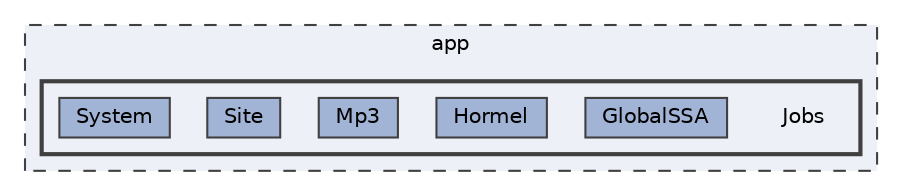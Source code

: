 digraph "app/Jobs"
{
 // LATEX_PDF_SIZE
  bgcolor="transparent";
  edge [fontname=Helvetica,fontsize=10,labelfontname=Helvetica,labelfontsize=10];
  node [fontname=Helvetica,fontsize=10,shape=box,height=0.2,width=0.4];
  compound=true
  subgraph clusterdir_d422163b96683743ed3963d4aac17747 {
    graph [ bgcolor="#edf0f7", pencolor="grey25", label="app", fontname=Helvetica,fontsize=10 style="filled,dashed", URL="dir_d422163b96683743ed3963d4aac17747.html",tooltip=""]
  subgraph clusterdir_d516c96f5fe0013fc0afdef8d199e3e1 {
    graph [ bgcolor="#edf0f7", pencolor="grey25", label="", fontname=Helvetica,fontsize=10 style="filled,bold", URL="dir_d516c96f5fe0013fc0afdef8d199e3e1.html",tooltip=""]
    dir_d516c96f5fe0013fc0afdef8d199e3e1 [shape=plaintext, label="Jobs"];
  dir_ebfba091c7db2b2bc99daa0484b70cf7 [label="GlobalSSA", fillcolor="#a2b4d6", color="grey25", style="filled", URL="dir_ebfba091c7db2b2bc99daa0484b70cf7.html",tooltip=""];
  dir_0990f87903ca6eda07458aa7d189546b [label="Hormel", fillcolor="#a2b4d6", color="grey25", style="filled", URL="dir_0990f87903ca6eda07458aa7d189546b.html",tooltip=""];
  dir_6da9a38ca49c5cecc7ec8aa582f9ea14 [label="Mp3", fillcolor="#a2b4d6", color="grey25", style="filled", URL="dir_6da9a38ca49c5cecc7ec8aa582f9ea14.html",tooltip=""];
  dir_12ac686dfaddf0dfb717787b09ec09fd [label="Site", fillcolor="#a2b4d6", color="grey25", style="filled", URL="dir_12ac686dfaddf0dfb717787b09ec09fd.html",tooltip=""];
  dir_7c97878bc8c0f462ea49dc9f5824d716 [label="System", fillcolor="#a2b4d6", color="grey25", style="filled", URL="dir_7c97878bc8c0f462ea49dc9f5824d716.html",tooltip=""];
  }
  }
}

